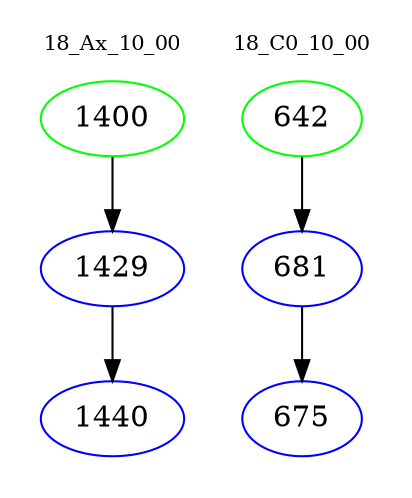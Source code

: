 digraph{
subgraph cluster_0 {
color = white
label = "18_Ax_10_00";
fontsize=10;
T0_1400 [label="1400", color="green"]
T0_1400 -> T0_1429 [color="black"]
T0_1429 [label="1429", color="blue"]
T0_1429 -> T0_1440 [color="black"]
T0_1440 [label="1440", color="blue"]
}
subgraph cluster_1 {
color = white
label = "18_C0_10_00";
fontsize=10;
T1_642 [label="642", color="green"]
T1_642 -> T1_681 [color="black"]
T1_681 [label="681", color="blue"]
T1_681 -> T1_675 [color="black"]
T1_675 [label="675", color="blue"]
}
}
